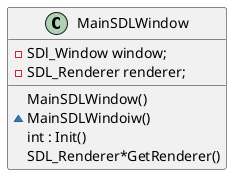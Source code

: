 @startuml 

class MainSDLWindow{
    -SDl_Window window;
    -SDL_Renderer renderer;
    MainSDLWindow()
    ~MainSDLWindoiw()
    int : Init()
    SDL_Renderer*GetRenderer()
}

@enduml